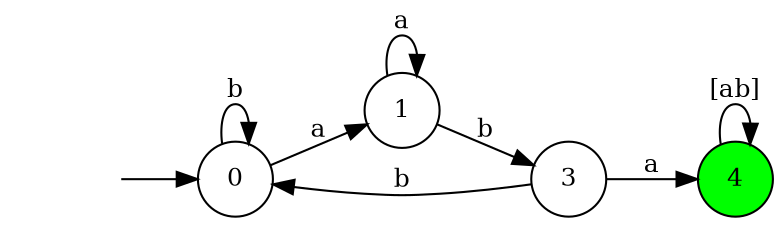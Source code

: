 digraph "../../../PDLTest/DotFiles/aba" {
rankdir=LR; fontsize=12;

//Initial state
preInit [style = filled, shape = plaintext, color = white, fillcolor = white, label = " "]
//Final states
4 [style = filled, shape = circle, fillcolor = green, fontsize = 12]

//Other states
0 [style = filled, shape = circle, fillcolor = white, fontsize = 12]
1 [style = filled, shape = circle, fillcolor = white, fontsize = 12]
3 [style = filled, shape = circle, fillcolor = white, fontsize = 12]

//Transitions
preInit -> 0
0 -> 0 [label = "b", fontsize = 12 ];
0 -> 1 [label = "a", fontsize = 12 ];
1 -> 3 [label = "b", fontsize = 12 ];
1 -> 1 [label = "a", fontsize = 12 ];
3 -> 4 [label = "a", fontsize = 12 ];
3 -> 0 [label = "b", fontsize = 12 ];
4 -> 4 [label = "[ab]", fontsize = 12 ];
}
